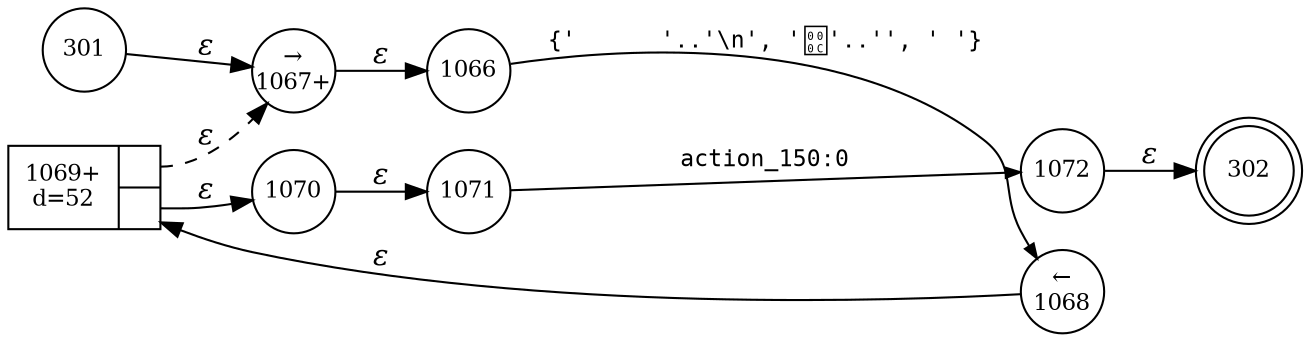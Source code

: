digraph ATN {
rankdir=LR;
s302[fontsize=11, label="302", shape=doublecircle, fixedsize=true, width=.6];
s1072[fontsize=11,label="1072", shape=circle, fixedsize=true, width=.55, peripheries=1];
s1066[fontsize=11,label="1066", shape=circle, fixedsize=true, width=.55, peripheries=1];
s1067[fontsize=11,label="&rarr;\n1067+", shape=circle, fixedsize=true, width=.55, peripheries=1];
s1068[fontsize=11,label="&larr;\n1068", shape=circle, fixedsize=true, width=.55, peripheries=1];
s301[fontsize=11,label="301", shape=circle, fixedsize=true, width=.55, peripheries=1];
s1069[fontsize=11,label="{1069+\nd=52|{<p0>|<p1>}}", shape=record, fixedsize=false, peripheries=1];
s1070[fontsize=11,label="1070", shape=circle, fixedsize=true, width=.55, peripheries=1];
s1071[fontsize=11,label="1071", shape=circle, fixedsize=true, width=.55, peripheries=1];
s301 -> s1067 [fontname="Times-Italic", label="&epsilon;"];
s1067 -> s1066 [fontname="Times-Italic", label="&epsilon;"];
s1066 -> s1068 [fontsize=11, fontname="Courier", arrowsize=.7, label = "{'	'..'\\n', ''..'', ' '}", arrowhead = normal];
s1068 -> s1069 [fontname="Times-Italic", label="&epsilon;"];
s1069:p0 -> s1067 [fontname="Times-Italic", label="&epsilon;", style="dashed"];
s1069:p1 -> s1070 [fontname="Times-Italic", label="&epsilon;"];
s1070 -> s1071 [fontname="Times-Italic", label="&epsilon;"];
s1071 -> s1072 [fontsize=11, fontname="Courier", arrowsize=.7, label = "action_150:0", arrowhead = normal];
s1072 -> s302 [fontname="Times-Italic", label="&epsilon;"];
}